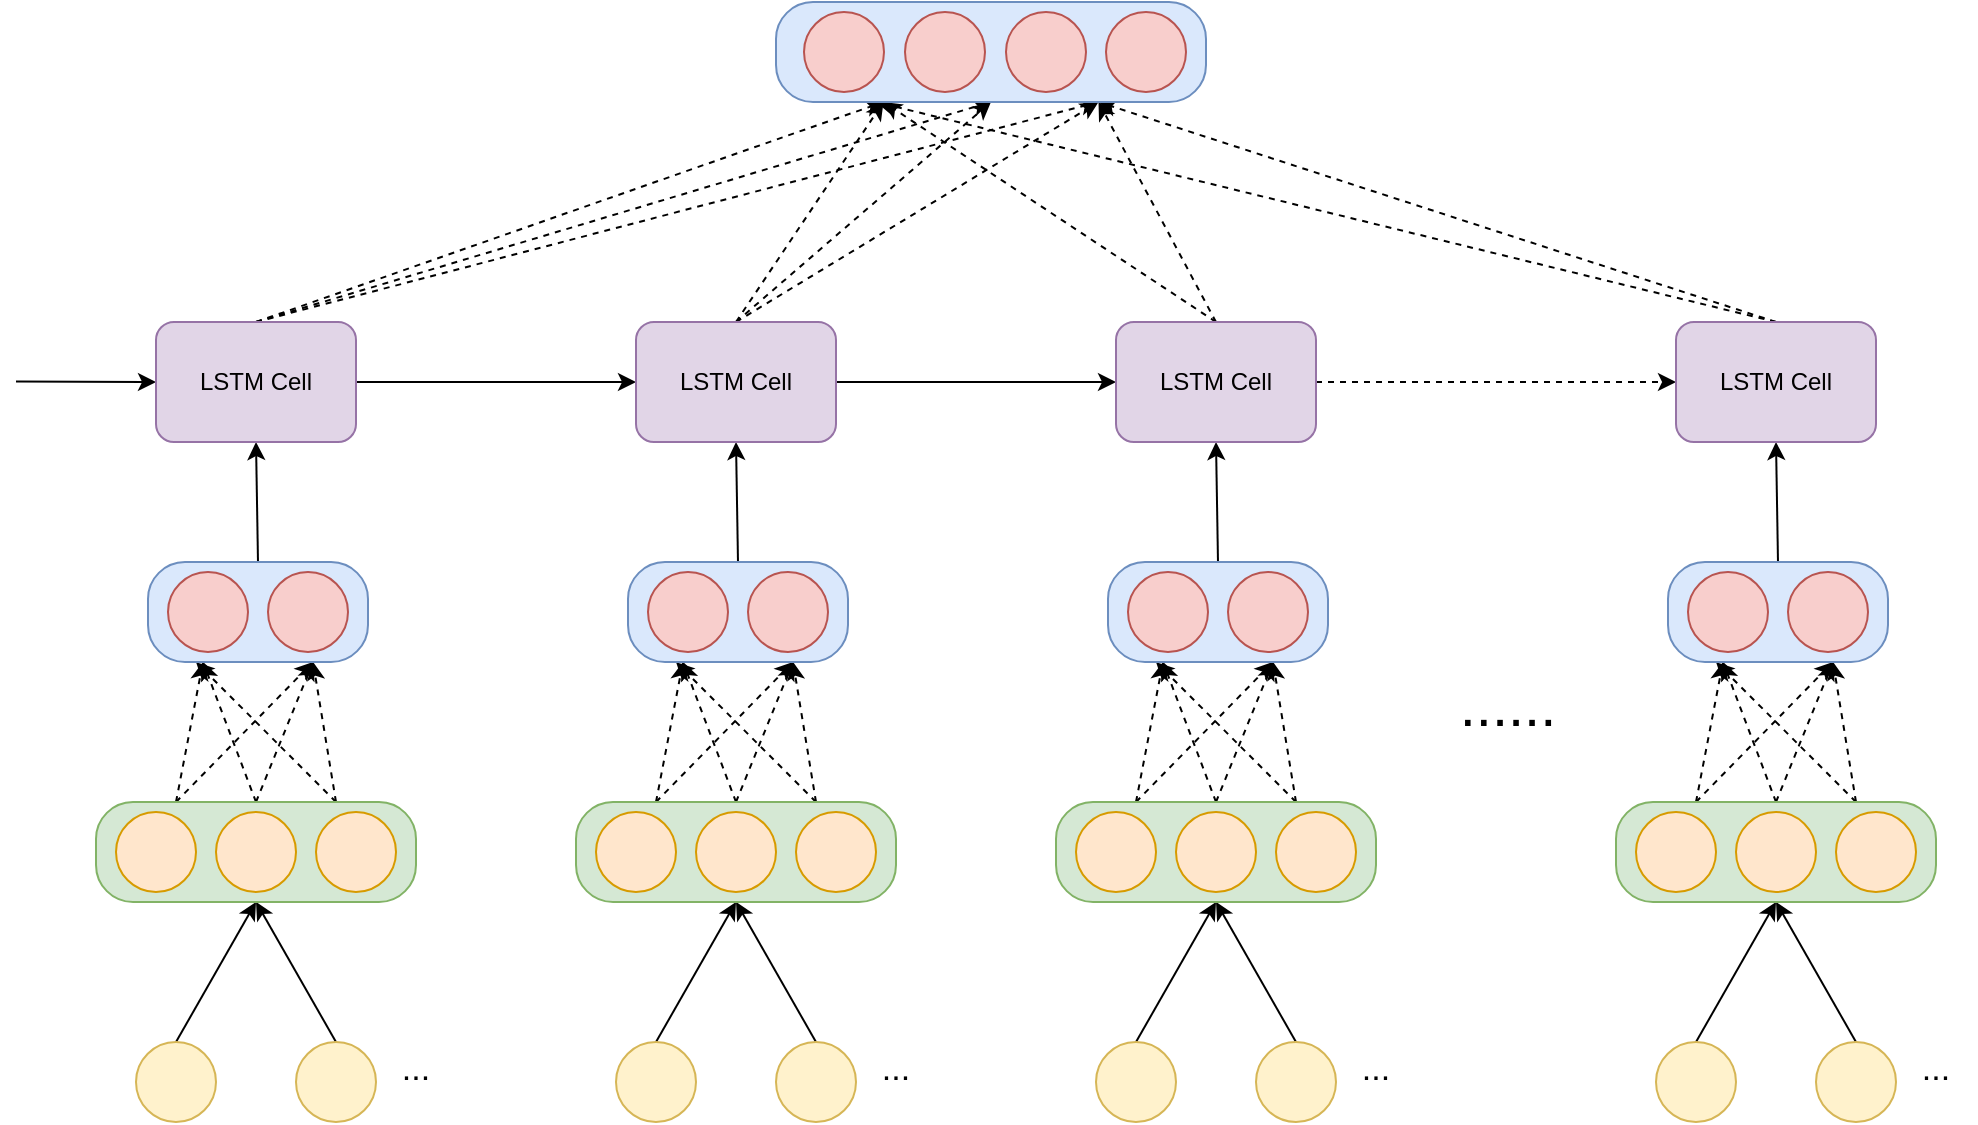 <mxfile version="10.7.5" type="github"><diagram id="pCHD45ZB-gFUd5UVy07D" name="Page-1"><mxGraphModel dx="1080" dy="1923" grid="1" gridSize="10" guides="1" tooltips="1" connect="1" arrows="1" fold="1" page="1" pageScale="1" pageWidth="827" pageHeight="1169" math="0" shadow="0"><root><mxCell id="0"/><mxCell id="1" parent="0"/><mxCell id="0g6O71IxNT1BXkiKOter-10" style="rounded=0;orthogonalLoop=1;jettySize=auto;html=1;exitX=0.5;exitY=0;exitDx=0;exitDy=0;entryX=0.5;entryY=1;entryDx=0;entryDy=0;" edge="1" parent="1" source="0g6O71IxNT1BXkiKOter-1" target="0g6O71IxNT1BXkiKOter-5"><mxGeometry relative="1" as="geometry"/></mxCell><mxCell id="0g6O71IxNT1BXkiKOter-1" value="" style="ellipse;whiteSpace=wrap;html=1;aspect=fixed;fillColor=#fff2cc;strokeColor=#d6b656;" vertex="1" parent="1"><mxGeometry x="140" y="400" width="40" height="40" as="geometry"/></mxCell><mxCell id="0g6O71IxNT1BXkiKOter-11" style="edgeStyle=none;rounded=0;orthogonalLoop=1;jettySize=auto;html=1;exitX=0.5;exitY=0;exitDx=0;exitDy=0;entryX=0.5;entryY=1;entryDx=0;entryDy=0;" edge="1" parent="1" source="0g6O71IxNT1BXkiKOter-4" target="0g6O71IxNT1BXkiKOter-5"><mxGeometry relative="1" as="geometry"/></mxCell><mxCell id="0g6O71IxNT1BXkiKOter-4" value="" style="ellipse;whiteSpace=wrap;html=1;aspect=fixed;fillColor=#fff2cc;strokeColor=#d6b656;" vertex="1" parent="1"><mxGeometry x="220" y="400" width="40" height="40" as="geometry"/></mxCell><mxCell id="0g6O71IxNT1BXkiKOter-38" style="edgeStyle=none;rounded=0;orthogonalLoop=1;jettySize=auto;html=1;exitX=0.25;exitY=0;exitDx=0;exitDy=0;entryX=0.25;entryY=1;entryDx=0;entryDy=0;dashed=1;" edge="1" parent="1" source="0g6O71IxNT1BXkiKOter-5" target="0g6O71IxNT1BXkiKOter-34"><mxGeometry relative="1" as="geometry"/></mxCell><mxCell id="0g6O71IxNT1BXkiKOter-39" style="edgeStyle=none;rounded=0;orthogonalLoop=1;jettySize=auto;html=1;exitX=0.5;exitY=0;exitDx=0;exitDy=0;entryX=0.25;entryY=1;entryDx=0;entryDy=0;dashed=1;" edge="1" parent="1" source="0g6O71IxNT1BXkiKOter-5" target="0g6O71IxNT1BXkiKOter-34"><mxGeometry relative="1" as="geometry"/></mxCell><mxCell id="0g6O71IxNT1BXkiKOter-40" style="edgeStyle=none;rounded=0;orthogonalLoop=1;jettySize=auto;html=1;exitX=0.75;exitY=0;exitDx=0;exitDy=0;dashed=1;" edge="1" parent="1" source="0g6O71IxNT1BXkiKOter-5"><mxGeometry relative="1" as="geometry"><mxPoint x="170" y="210" as="targetPoint"/></mxGeometry></mxCell><mxCell id="0g6O71IxNT1BXkiKOter-42" style="edgeStyle=none;rounded=0;orthogonalLoop=1;jettySize=auto;html=1;exitX=0.75;exitY=0;exitDx=0;exitDy=0;entryX=0.75;entryY=1;entryDx=0;entryDy=0;dashed=1;" edge="1" parent="1" source="0g6O71IxNT1BXkiKOter-5" target="0g6O71IxNT1BXkiKOter-34"><mxGeometry relative="1" as="geometry"/></mxCell><mxCell id="0g6O71IxNT1BXkiKOter-43" style="edgeStyle=none;rounded=0;orthogonalLoop=1;jettySize=auto;html=1;exitX=0.5;exitY=0;exitDx=0;exitDy=0;entryX=0.75;entryY=1;entryDx=0;entryDy=0;dashed=1;" edge="1" parent="1" source="0g6O71IxNT1BXkiKOter-5" target="0g6O71IxNT1BXkiKOter-34"><mxGeometry relative="1" as="geometry"/></mxCell><mxCell id="0g6O71IxNT1BXkiKOter-44" style="edgeStyle=none;rounded=0;orthogonalLoop=1;jettySize=auto;html=1;exitX=0.25;exitY=0;exitDx=0;exitDy=0;entryX=0.75;entryY=1;entryDx=0;entryDy=0;dashed=1;" edge="1" parent="1" source="0g6O71IxNT1BXkiKOter-5" target="0g6O71IxNT1BXkiKOter-34"><mxGeometry relative="1" as="geometry"/></mxCell><mxCell id="0g6O71IxNT1BXkiKOter-5" value="" style="rounded=1;whiteSpace=wrap;html=1;arcSize=37;fillColor=#d5e8d4;strokeColor=#82b366;" vertex="1" parent="1"><mxGeometry x="120" y="280" width="160" height="50" as="geometry"/></mxCell><mxCell id="0g6O71IxNT1BXkiKOter-6" value="" style="ellipse;whiteSpace=wrap;html=1;aspect=fixed;fillColor=#ffe6cc;strokeColor=#d79b00;" vertex="1" parent="1"><mxGeometry x="130" y="285" width="40" height="40" as="geometry"/></mxCell><mxCell id="0g6O71IxNT1BXkiKOter-7" value="" style="ellipse;whiteSpace=wrap;html=1;aspect=fixed;fillColor=#ffe6cc;strokeColor=#d79b00;" vertex="1" parent="1"><mxGeometry x="180" y="285" width="40" height="40" as="geometry"/></mxCell><mxCell id="0g6O71IxNT1BXkiKOter-8" value="" style="ellipse;whiteSpace=wrap;html=1;aspect=fixed;fillColor=#ffe6cc;strokeColor=#d79b00;" vertex="1" parent="1"><mxGeometry x="230" y="285" width="40" height="40" as="geometry"/></mxCell><mxCell id="0g6O71IxNT1BXkiKOter-30" value="&lt;font style=&quot;font-size: 17px&quot;&gt;...&lt;/font&gt;" style="text;html=1;strokeColor=none;fillColor=none;align=center;verticalAlign=middle;whiteSpace=wrap;rounded=0;" vertex="1" parent="1"><mxGeometry x="260" y="404" width="40" height="20" as="geometry"/></mxCell><mxCell id="0g6O71IxNT1BXkiKOter-46" style="edgeStyle=none;rounded=0;orthogonalLoop=1;jettySize=auto;html=1;exitX=0.5;exitY=0;exitDx=0;exitDy=0;entryX=0.5;entryY=1;entryDx=0;entryDy=0;" edge="1" parent="1" source="0g6O71IxNT1BXkiKOter-34" target="0g6O71IxNT1BXkiKOter-45"><mxGeometry relative="1" as="geometry"/></mxCell><mxCell id="0g6O71IxNT1BXkiKOter-34" value="" style="rounded=1;whiteSpace=wrap;html=1;arcSize=37;fillColor=#dae8fc;strokeColor=#6c8ebf;" vertex="1" parent="1"><mxGeometry x="146" y="160" width="110" height="50" as="geometry"/></mxCell><mxCell id="0g6O71IxNT1BXkiKOter-35" value="" style="ellipse;whiteSpace=wrap;html=1;aspect=fixed;fillColor=#f8cecc;strokeColor=#b85450;" vertex="1" parent="1"><mxGeometry x="156" y="165" width="40" height="40" as="geometry"/></mxCell><mxCell id="0g6O71IxNT1BXkiKOter-36" value="" style="ellipse;whiteSpace=wrap;html=1;aspect=fixed;fillColor=#f8cecc;strokeColor=#b85450;" vertex="1" parent="1"><mxGeometry x="206" y="165" width="40" height="40" as="geometry"/></mxCell><mxCell id="0g6O71IxNT1BXkiKOter-129" style="edgeStyle=none;rounded=0;orthogonalLoop=1;jettySize=auto;html=1;exitX=1;exitY=0.5;exitDx=0;exitDy=0;entryX=0;entryY=0.5;entryDx=0;entryDy=0;" edge="1" parent="1" source="0g6O71IxNT1BXkiKOter-45" target="0g6O71IxNT1BXkiKOter-86"><mxGeometry relative="1" as="geometry"/></mxCell><mxCell id="0g6O71IxNT1BXkiKOter-132" style="edgeStyle=none;rounded=0;orthogonalLoop=1;jettySize=auto;html=1;exitX=0;exitY=0.5;exitDx=0;exitDy=0;endArrow=none;endFill=0;startArrow=classic;startFill=1;" edge="1" parent="1" source="0g6O71IxNT1BXkiKOter-45"><mxGeometry relative="1" as="geometry"><mxPoint x="80" y="69.714" as="targetPoint"/></mxGeometry></mxCell><mxCell id="0g6O71IxNT1BXkiKOter-140" style="edgeStyle=none;rounded=0;orthogonalLoop=1;jettySize=auto;html=1;exitX=0.5;exitY=0;exitDx=0;exitDy=0;startArrow=none;startFill=0;endArrow=classic;endFill=1;dashed=1;entryX=0.25;entryY=1;entryDx=0;entryDy=0;" edge="1" parent="1" source="0g6O71IxNT1BXkiKOter-45" target="0g6O71IxNT1BXkiKOter-133"><mxGeometry relative="1" as="geometry"><mxPoint x="490.0" y="-30" as="targetPoint"/></mxGeometry></mxCell><mxCell id="0g6O71IxNT1BXkiKOter-147" style="edgeStyle=none;rounded=0;orthogonalLoop=1;jettySize=auto;html=1;exitX=0.5;exitY=0;exitDx=0;exitDy=0;entryX=0.5;entryY=1;entryDx=0;entryDy=0;dashed=1;startArrow=none;startFill=0;endArrow=classic;endFill=1;" edge="1" parent="1" source="0g6O71IxNT1BXkiKOter-45" target="0g6O71IxNT1BXkiKOter-133"><mxGeometry relative="1" as="geometry"/></mxCell><mxCell id="0g6O71IxNT1BXkiKOter-148" style="edgeStyle=none;rounded=0;orthogonalLoop=1;jettySize=auto;html=1;exitX=0.5;exitY=0;exitDx=0;exitDy=0;entryX=0.75;entryY=1;entryDx=0;entryDy=0;dashed=1;startArrow=none;startFill=0;endArrow=classic;endFill=1;" edge="1" parent="1" source="0g6O71IxNT1BXkiKOter-45" target="0g6O71IxNT1BXkiKOter-133"><mxGeometry relative="1" as="geometry"/></mxCell><mxCell id="0g6O71IxNT1BXkiKOter-45" value="LSTM Cell" style="rounded=1;whiteSpace=wrap;html=1;fillColor=#e1d5e7;strokeColor=#9673a6;" vertex="1" parent="1"><mxGeometry x="150" y="40" width="100" height="60" as="geometry"/></mxCell><mxCell id="0g6O71IxNT1BXkiKOter-67" style="rounded=0;orthogonalLoop=1;jettySize=auto;html=1;exitX=0.5;exitY=0;exitDx=0;exitDy=0;entryX=0.5;entryY=1;entryDx=0;entryDy=0;" edge="1" parent="1" source="0g6O71IxNT1BXkiKOter-68" target="0g6O71IxNT1BXkiKOter-77"><mxGeometry relative="1" as="geometry"/></mxCell><mxCell id="0g6O71IxNT1BXkiKOter-68" value="" style="ellipse;whiteSpace=wrap;html=1;aspect=fixed;fillColor=#fff2cc;strokeColor=#d6b656;" vertex="1" parent="1"><mxGeometry x="380" y="400" width="40" height="40" as="geometry"/></mxCell><mxCell id="0g6O71IxNT1BXkiKOter-69" style="edgeStyle=none;rounded=0;orthogonalLoop=1;jettySize=auto;html=1;exitX=0.5;exitY=0;exitDx=0;exitDy=0;entryX=0.5;entryY=1;entryDx=0;entryDy=0;" edge="1" parent="1" source="0g6O71IxNT1BXkiKOter-70" target="0g6O71IxNT1BXkiKOter-77"><mxGeometry relative="1" as="geometry"/></mxCell><mxCell id="0g6O71IxNT1BXkiKOter-70" value="" style="ellipse;whiteSpace=wrap;html=1;aspect=fixed;fillColor=#fff2cc;strokeColor=#d6b656;" vertex="1" parent="1"><mxGeometry x="460" y="400" width="40" height="40" as="geometry"/></mxCell><mxCell id="0g6O71IxNT1BXkiKOter-71" style="edgeStyle=none;rounded=0;orthogonalLoop=1;jettySize=auto;html=1;exitX=0.25;exitY=0;exitDx=0;exitDy=0;entryX=0.25;entryY=1;entryDx=0;entryDy=0;dashed=1;" edge="1" parent="1" source="0g6O71IxNT1BXkiKOter-77" target="0g6O71IxNT1BXkiKOter-83"><mxGeometry relative="1" as="geometry"/></mxCell><mxCell id="0g6O71IxNT1BXkiKOter-72" style="edgeStyle=none;rounded=0;orthogonalLoop=1;jettySize=auto;html=1;exitX=0.5;exitY=0;exitDx=0;exitDy=0;entryX=0.25;entryY=1;entryDx=0;entryDy=0;dashed=1;" edge="1" parent="1" source="0g6O71IxNT1BXkiKOter-77" target="0g6O71IxNT1BXkiKOter-83"><mxGeometry relative="1" as="geometry"/></mxCell><mxCell id="0g6O71IxNT1BXkiKOter-73" style="edgeStyle=none;rounded=0;orthogonalLoop=1;jettySize=auto;html=1;exitX=0.75;exitY=0;exitDx=0;exitDy=0;dashed=1;" edge="1" parent="1" source="0g6O71IxNT1BXkiKOter-77"><mxGeometry relative="1" as="geometry"><mxPoint x="410.0" y="210" as="targetPoint"/></mxGeometry></mxCell><mxCell id="0g6O71IxNT1BXkiKOter-74" style="edgeStyle=none;rounded=0;orthogonalLoop=1;jettySize=auto;html=1;exitX=0.75;exitY=0;exitDx=0;exitDy=0;entryX=0.75;entryY=1;entryDx=0;entryDy=0;dashed=1;" edge="1" parent="1" source="0g6O71IxNT1BXkiKOter-77" target="0g6O71IxNT1BXkiKOter-83"><mxGeometry relative="1" as="geometry"/></mxCell><mxCell id="0g6O71IxNT1BXkiKOter-75" style="edgeStyle=none;rounded=0;orthogonalLoop=1;jettySize=auto;html=1;exitX=0.5;exitY=0;exitDx=0;exitDy=0;entryX=0.75;entryY=1;entryDx=0;entryDy=0;dashed=1;" edge="1" parent="1" source="0g6O71IxNT1BXkiKOter-77" target="0g6O71IxNT1BXkiKOter-83"><mxGeometry relative="1" as="geometry"/></mxCell><mxCell id="0g6O71IxNT1BXkiKOter-76" style="edgeStyle=none;rounded=0;orthogonalLoop=1;jettySize=auto;html=1;exitX=0.25;exitY=0;exitDx=0;exitDy=0;entryX=0.75;entryY=1;entryDx=0;entryDy=0;dashed=1;" edge="1" parent="1" source="0g6O71IxNT1BXkiKOter-77" target="0g6O71IxNT1BXkiKOter-83"><mxGeometry relative="1" as="geometry"/></mxCell><mxCell id="0g6O71IxNT1BXkiKOter-77" value="" style="rounded=1;whiteSpace=wrap;html=1;arcSize=37;fillColor=#d5e8d4;strokeColor=#82b366;" vertex="1" parent="1"><mxGeometry x="360" y="280" width="160" height="50" as="geometry"/></mxCell><mxCell id="0g6O71IxNT1BXkiKOter-78" value="" style="ellipse;whiteSpace=wrap;html=1;aspect=fixed;fillColor=#ffe6cc;strokeColor=#d79b00;" vertex="1" parent="1"><mxGeometry x="370" y="285" width="40" height="40" as="geometry"/></mxCell><mxCell id="0g6O71IxNT1BXkiKOter-79" value="" style="ellipse;whiteSpace=wrap;html=1;aspect=fixed;fillColor=#ffe6cc;strokeColor=#d79b00;" vertex="1" parent="1"><mxGeometry x="420" y="285" width="40" height="40" as="geometry"/></mxCell><mxCell id="0g6O71IxNT1BXkiKOter-80" value="" style="ellipse;whiteSpace=wrap;html=1;aspect=fixed;fillColor=#ffe6cc;strokeColor=#d79b00;" vertex="1" parent="1"><mxGeometry x="470" y="285" width="40" height="40" as="geometry"/></mxCell><mxCell id="0g6O71IxNT1BXkiKOter-81" value="&lt;font style=&quot;font-size: 17px&quot;&gt;...&lt;/font&gt;" style="text;html=1;strokeColor=none;fillColor=none;align=center;verticalAlign=middle;whiteSpace=wrap;rounded=0;" vertex="1" parent="1"><mxGeometry x="500" y="404" width="40" height="20" as="geometry"/></mxCell><mxCell id="0g6O71IxNT1BXkiKOter-82" style="edgeStyle=none;rounded=0;orthogonalLoop=1;jettySize=auto;html=1;exitX=0.5;exitY=0;exitDx=0;exitDy=0;entryX=0.5;entryY=1;entryDx=0;entryDy=0;" edge="1" parent="1" source="0g6O71IxNT1BXkiKOter-83" target="0g6O71IxNT1BXkiKOter-86"><mxGeometry relative="1" as="geometry"/></mxCell><mxCell id="0g6O71IxNT1BXkiKOter-83" value="" style="rounded=1;whiteSpace=wrap;html=1;arcSize=37;fillColor=#dae8fc;strokeColor=#6c8ebf;" vertex="1" parent="1"><mxGeometry x="386" y="160" width="110" height="50" as="geometry"/></mxCell><mxCell id="0g6O71IxNT1BXkiKOter-84" value="" style="ellipse;whiteSpace=wrap;html=1;aspect=fixed;fillColor=#f8cecc;strokeColor=#b85450;" vertex="1" parent="1"><mxGeometry x="396" y="165" width="40" height="40" as="geometry"/></mxCell><mxCell id="0g6O71IxNT1BXkiKOter-85" value="" style="ellipse;whiteSpace=wrap;html=1;aspect=fixed;fillColor=#f8cecc;strokeColor=#b85450;" vertex="1" parent="1"><mxGeometry x="446" y="165" width="40" height="40" as="geometry"/></mxCell><mxCell id="0g6O71IxNT1BXkiKOter-130" style="edgeStyle=none;rounded=0;orthogonalLoop=1;jettySize=auto;html=1;exitX=1;exitY=0.5;exitDx=0;exitDy=0;entryX=0;entryY=0.5;entryDx=0;entryDy=0;" edge="1" parent="1" source="0g6O71IxNT1BXkiKOter-86" target="0g6O71IxNT1BXkiKOter-106"><mxGeometry relative="1" as="geometry"/></mxCell><mxCell id="0g6O71IxNT1BXkiKOter-144" style="edgeStyle=none;rounded=0;orthogonalLoop=1;jettySize=auto;html=1;exitX=0.5;exitY=0;exitDx=0;exitDy=0;entryX=0.25;entryY=1;entryDx=0;entryDy=0;dashed=1;startArrow=none;startFill=0;endArrow=classic;endFill=1;" edge="1" parent="1" source="0g6O71IxNT1BXkiKOter-86" target="0g6O71IxNT1BXkiKOter-133"><mxGeometry relative="1" as="geometry"/></mxCell><mxCell id="0g6O71IxNT1BXkiKOter-149" style="edgeStyle=none;rounded=0;orthogonalLoop=1;jettySize=auto;html=1;exitX=0.5;exitY=0;exitDx=0;exitDy=0;entryX=0.5;entryY=1;entryDx=0;entryDy=0;dashed=1;startArrow=none;startFill=0;endArrow=classic;endFill=1;" edge="1" parent="1" source="0g6O71IxNT1BXkiKOter-86" target="0g6O71IxNT1BXkiKOter-133"><mxGeometry relative="1" as="geometry"/></mxCell><mxCell id="0g6O71IxNT1BXkiKOter-150" style="edgeStyle=none;rounded=0;orthogonalLoop=1;jettySize=auto;html=1;exitX=0.5;exitY=0;exitDx=0;exitDy=0;entryX=0.75;entryY=1;entryDx=0;entryDy=0;dashed=1;startArrow=none;startFill=0;endArrow=classic;endFill=1;" edge="1" parent="1" source="0g6O71IxNT1BXkiKOter-86" target="0g6O71IxNT1BXkiKOter-133"><mxGeometry relative="1" as="geometry"/></mxCell><mxCell id="0g6O71IxNT1BXkiKOter-86" value="LSTM Cell" style="rounded=1;whiteSpace=wrap;html=1;fillColor=#e1d5e7;strokeColor=#9673a6;" vertex="1" parent="1"><mxGeometry x="390" y="40" width="100" height="60" as="geometry"/></mxCell><mxCell id="0g6O71IxNT1BXkiKOter-87" style="rounded=0;orthogonalLoop=1;jettySize=auto;html=1;exitX=0.5;exitY=0;exitDx=0;exitDy=0;entryX=0.5;entryY=1;entryDx=0;entryDy=0;" edge="1" parent="1" source="0g6O71IxNT1BXkiKOter-88" target="0g6O71IxNT1BXkiKOter-97"><mxGeometry relative="1" as="geometry"/></mxCell><mxCell id="0g6O71IxNT1BXkiKOter-88" value="" style="ellipse;whiteSpace=wrap;html=1;aspect=fixed;fillColor=#fff2cc;strokeColor=#d6b656;" vertex="1" parent="1"><mxGeometry x="620" y="400" width="40" height="40" as="geometry"/></mxCell><mxCell id="0g6O71IxNT1BXkiKOter-89" style="edgeStyle=none;rounded=0;orthogonalLoop=1;jettySize=auto;html=1;exitX=0.5;exitY=0;exitDx=0;exitDy=0;entryX=0.5;entryY=1;entryDx=0;entryDy=0;" edge="1" parent="1" source="0g6O71IxNT1BXkiKOter-90" target="0g6O71IxNT1BXkiKOter-97"><mxGeometry relative="1" as="geometry"/></mxCell><mxCell id="0g6O71IxNT1BXkiKOter-90" value="" style="ellipse;whiteSpace=wrap;html=1;aspect=fixed;fillColor=#fff2cc;strokeColor=#d6b656;" vertex="1" parent="1"><mxGeometry x="700" y="400" width="40" height="40" as="geometry"/></mxCell><mxCell id="0g6O71IxNT1BXkiKOter-91" style="edgeStyle=none;rounded=0;orthogonalLoop=1;jettySize=auto;html=1;exitX=0.25;exitY=0;exitDx=0;exitDy=0;entryX=0.25;entryY=1;entryDx=0;entryDy=0;dashed=1;" edge="1" parent="1" source="0g6O71IxNT1BXkiKOter-97" target="0g6O71IxNT1BXkiKOter-103"><mxGeometry relative="1" as="geometry"/></mxCell><mxCell id="0g6O71IxNT1BXkiKOter-92" style="edgeStyle=none;rounded=0;orthogonalLoop=1;jettySize=auto;html=1;exitX=0.5;exitY=0;exitDx=0;exitDy=0;entryX=0.25;entryY=1;entryDx=0;entryDy=0;dashed=1;" edge="1" parent="1" source="0g6O71IxNT1BXkiKOter-97" target="0g6O71IxNT1BXkiKOter-103"><mxGeometry relative="1" as="geometry"/></mxCell><mxCell id="0g6O71IxNT1BXkiKOter-93" style="edgeStyle=none;rounded=0;orthogonalLoop=1;jettySize=auto;html=1;exitX=0.75;exitY=0;exitDx=0;exitDy=0;dashed=1;" edge="1" parent="1" source="0g6O71IxNT1BXkiKOter-97"><mxGeometry relative="1" as="geometry"><mxPoint x="650.0" y="210" as="targetPoint"/></mxGeometry></mxCell><mxCell id="0g6O71IxNT1BXkiKOter-94" style="edgeStyle=none;rounded=0;orthogonalLoop=1;jettySize=auto;html=1;exitX=0.75;exitY=0;exitDx=0;exitDy=0;entryX=0.75;entryY=1;entryDx=0;entryDy=0;dashed=1;" edge="1" parent="1" source="0g6O71IxNT1BXkiKOter-97" target="0g6O71IxNT1BXkiKOter-103"><mxGeometry relative="1" as="geometry"/></mxCell><mxCell id="0g6O71IxNT1BXkiKOter-95" style="edgeStyle=none;rounded=0;orthogonalLoop=1;jettySize=auto;html=1;exitX=0.5;exitY=0;exitDx=0;exitDy=0;entryX=0.75;entryY=1;entryDx=0;entryDy=0;dashed=1;" edge="1" parent="1" source="0g6O71IxNT1BXkiKOter-97" target="0g6O71IxNT1BXkiKOter-103"><mxGeometry relative="1" as="geometry"/></mxCell><mxCell id="0g6O71IxNT1BXkiKOter-96" style="edgeStyle=none;rounded=0;orthogonalLoop=1;jettySize=auto;html=1;exitX=0.25;exitY=0;exitDx=0;exitDy=0;entryX=0.75;entryY=1;entryDx=0;entryDy=0;dashed=1;" edge="1" parent="1" source="0g6O71IxNT1BXkiKOter-97" target="0g6O71IxNT1BXkiKOter-103"><mxGeometry relative="1" as="geometry"/></mxCell><mxCell id="0g6O71IxNT1BXkiKOter-97" value="" style="rounded=1;whiteSpace=wrap;html=1;arcSize=37;fillColor=#d5e8d4;strokeColor=#82b366;" vertex="1" parent="1"><mxGeometry x="600" y="280" width="160" height="50" as="geometry"/></mxCell><mxCell id="0g6O71IxNT1BXkiKOter-98" value="" style="ellipse;whiteSpace=wrap;html=1;aspect=fixed;fillColor=#ffe6cc;strokeColor=#d79b00;" vertex="1" parent="1"><mxGeometry x="610" y="285" width="40" height="40" as="geometry"/></mxCell><mxCell id="0g6O71IxNT1BXkiKOter-99" value="" style="ellipse;whiteSpace=wrap;html=1;aspect=fixed;fillColor=#ffe6cc;strokeColor=#d79b00;" vertex="1" parent="1"><mxGeometry x="660" y="285" width="40" height="40" as="geometry"/></mxCell><mxCell id="0g6O71IxNT1BXkiKOter-100" value="" style="ellipse;whiteSpace=wrap;html=1;aspect=fixed;fillColor=#ffe6cc;strokeColor=#d79b00;" vertex="1" parent="1"><mxGeometry x="710" y="285" width="40" height="40" as="geometry"/></mxCell><mxCell id="0g6O71IxNT1BXkiKOter-101" value="&lt;font style=&quot;font-size: 17px&quot;&gt;...&lt;/font&gt;" style="text;html=1;strokeColor=none;fillColor=none;align=center;verticalAlign=middle;whiteSpace=wrap;rounded=0;" vertex="1" parent="1"><mxGeometry x="740" y="404" width="40" height="20" as="geometry"/></mxCell><mxCell id="0g6O71IxNT1BXkiKOter-102" style="edgeStyle=none;rounded=0;orthogonalLoop=1;jettySize=auto;html=1;exitX=0.5;exitY=0;exitDx=0;exitDy=0;entryX=0.5;entryY=1;entryDx=0;entryDy=0;" edge="1" parent="1" source="0g6O71IxNT1BXkiKOter-103" target="0g6O71IxNT1BXkiKOter-106"><mxGeometry relative="1" as="geometry"/></mxCell><mxCell id="0g6O71IxNT1BXkiKOter-103" value="" style="rounded=1;whiteSpace=wrap;html=1;arcSize=37;fillColor=#dae8fc;strokeColor=#6c8ebf;" vertex="1" parent="1"><mxGeometry x="626" y="160" width="110" height="50" as="geometry"/></mxCell><mxCell id="0g6O71IxNT1BXkiKOter-104" value="" style="ellipse;whiteSpace=wrap;html=1;aspect=fixed;fillColor=#f8cecc;strokeColor=#b85450;" vertex="1" parent="1"><mxGeometry x="636" y="165" width="40" height="40" as="geometry"/></mxCell><mxCell id="0g6O71IxNT1BXkiKOter-105" value="" style="ellipse;whiteSpace=wrap;html=1;aspect=fixed;fillColor=#f8cecc;strokeColor=#b85450;" vertex="1" parent="1"><mxGeometry x="686" y="165" width="40" height="40" as="geometry"/></mxCell><mxCell id="0g6O71IxNT1BXkiKOter-131" style="edgeStyle=none;rounded=0;orthogonalLoop=1;jettySize=auto;html=1;exitX=1;exitY=0.5;exitDx=0;exitDy=0;entryX=0;entryY=0.5;entryDx=0;entryDy=0;dashed=1;" edge="1" parent="1" source="0g6O71IxNT1BXkiKOter-106" target="0g6O71IxNT1BXkiKOter-126"><mxGeometry relative="1" as="geometry"/></mxCell><mxCell id="0g6O71IxNT1BXkiKOter-145" style="edgeStyle=none;rounded=0;orthogonalLoop=1;jettySize=auto;html=1;exitX=0.5;exitY=0;exitDx=0;exitDy=0;entryX=0.25;entryY=1;entryDx=0;entryDy=0;dashed=1;startArrow=none;startFill=0;endArrow=classic;endFill=1;" edge="1" parent="1" source="0g6O71IxNT1BXkiKOter-106" target="0g6O71IxNT1BXkiKOter-133"><mxGeometry relative="1" as="geometry"/></mxCell><mxCell id="0g6O71IxNT1BXkiKOter-151" style="edgeStyle=none;rounded=0;orthogonalLoop=1;jettySize=auto;html=1;exitX=0.5;exitY=0;exitDx=0;exitDy=0;entryX=0.75;entryY=1;entryDx=0;entryDy=0;dashed=1;startArrow=none;startFill=0;endArrow=classic;endFill=1;" edge="1" parent="1" source="0g6O71IxNT1BXkiKOter-106" target="0g6O71IxNT1BXkiKOter-133"><mxGeometry relative="1" as="geometry"/></mxCell><mxCell id="0g6O71IxNT1BXkiKOter-106" value="LSTM Cell" style="rounded=1;whiteSpace=wrap;html=1;fillColor=#e1d5e7;strokeColor=#9673a6;" vertex="1" parent="1"><mxGeometry x="630" y="40" width="100" height="60" as="geometry"/></mxCell><mxCell id="0g6O71IxNT1BXkiKOter-107" style="rounded=0;orthogonalLoop=1;jettySize=auto;html=1;exitX=0.5;exitY=0;exitDx=0;exitDy=0;entryX=0.5;entryY=1;entryDx=0;entryDy=0;" edge="1" parent="1" source="0g6O71IxNT1BXkiKOter-108" target="0g6O71IxNT1BXkiKOter-117"><mxGeometry relative="1" as="geometry"/></mxCell><mxCell id="0g6O71IxNT1BXkiKOter-108" value="" style="ellipse;whiteSpace=wrap;html=1;aspect=fixed;fillColor=#fff2cc;strokeColor=#d6b656;" vertex="1" parent="1"><mxGeometry x="900" y="400" width="40" height="40" as="geometry"/></mxCell><mxCell id="0g6O71IxNT1BXkiKOter-109" style="edgeStyle=none;rounded=0;orthogonalLoop=1;jettySize=auto;html=1;exitX=0.5;exitY=0;exitDx=0;exitDy=0;entryX=0.5;entryY=1;entryDx=0;entryDy=0;" edge="1" parent="1" source="0g6O71IxNT1BXkiKOter-110" target="0g6O71IxNT1BXkiKOter-117"><mxGeometry relative="1" as="geometry"/></mxCell><mxCell id="0g6O71IxNT1BXkiKOter-110" value="" style="ellipse;whiteSpace=wrap;html=1;aspect=fixed;fillColor=#fff2cc;strokeColor=#d6b656;" vertex="1" parent="1"><mxGeometry x="980" y="400" width="40" height="40" as="geometry"/></mxCell><mxCell id="0g6O71IxNT1BXkiKOter-111" style="edgeStyle=none;rounded=0;orthogonalLoop=1;jettySize=auto;html=1;exitX=0.25;exitY=0;exitDx=0;exitDy=0;entryX=0.25;entryY=1;entryDx=0;entryDy=0;dashed=1;" edge="1" parent="1" source="0g6O71IxNT1BXkiKOter-117" target="0g6O71IxNT1BXkiKOter-123"><mxGeometry relative="1" as="geometry"/></mxCell><mxCell id="0g6O71IxNT1BXkiKOter-112" style="edgeStyle=none;rounded=0;orthogonalLoop=1;jettySize=auto;html=1;exitX=0.5;exitY=0;exitDx=0;exitDy=0;entryX=0.25;entryY=1;entryDx=0;entryDy=0;dashed=1;" edge="1" parent="1" source="0g6O71IxNT1BXkiKOter-117" target="0g6O71IxNT1BXkiKOter-123"><mxGeometry relative="1" as="geometry"/></mxCell><mxCell id="0g6O71IxNT1BXkiKOter-113" style="edgeStyle=none;rounded=0;orthogonalLoop=1;jettySize=auto;html=1;exitX=0.75;exitY=0;exitDx=0;exitDy=0;dashed=1;" edge="1" parent="1" source="0g6O71IxNT1BXkiKOter-117"><mxGeometry relative="1" as="geometry"><mxPoint x="930.0" y="210" as="targetPoint"/></mxGeometry></mxCell><mxCell id="0g6O71IxNT1BXkiKOter-114" style="edgeStyle=none;rounded=0;orthogonalLoop=1;jettySize=auto;html=1;exitX=0.75;exitY=0;exitDx=0;exitDy=0;entryX=0.75;entryY=1;entryDx=0;entryDy=0;dashed=1;" edge="1" parent="1" source="0g6O71IxNT1BXkiKOter-117" target="0g6O71IxNT1BXkiKOter-123"><mxGeometry relative="1" as="geometry"/></mxCell><mxCell id="0g6O71IxNT1BXkiKOter-115" style="edgeStyle=none;rounded=0;orthogonalLoop=1;jettySize=auto;html=1;exitX=0.5;exitY=0;exitDx=0;exitDy=0;entryX=0.75;entryY=1;entryDx=0;entryDy=0;dashed=1;" edge="1" parent="1" source="0g6O71IxNT1BXkiKOter-117" target="0g6O71IxNT1BXkiKOter-123"><mxGeometry relative="1" as="geometry"/></mxCell><mxCell id="0g6O71IxNT1BXkiKOter-116" style="edgeStyle=none;rounded=0;orthogonalLoop=1;jettySize=auto;html=1;exitX=0.25;exitY=0;exitDx=0;exitDy=0;entryX=0.75;entryY=1;entryDx=0;entryDy=0;dashed=1;" edge="1" parent="1" source="0g6O71IxNT1BXkiKOter-117" target="0g6O71IxNT1BXkiKOter-123"><mxGeometry relative="1" as="geometry"/></mxCell><mxCell id="0g6O71IxNT1BXkiKOter-117" value="" style="rounded=1;whiteSpace=wrap;html=1;arcSize=37;fillColor=#d5e8d4;strokeColor=#82b366;" vertex="1" parent="1"><mxGeometry x="880" y="280" width="160" height="50" as="geometry"/></mxCell><mxCell id="0g6O71IxNT1BXkiKOter-118" value="" style="ellipse;whiteSpace=wrap;html=1;aspect=fixed;fillColor=#ffe6cc;strokeColor=#d79b00;" vertex="1" parent="1"><mxGeometry x="890" y="285" width="40" height="40" as="geometry"/></mxCell><mxCell id="0g6O71IxNT1BXkiKOter-119" value="" style="ellipse;whiteSpace=wrap;html=1;aspect=fixed;fillColor=#ffe6cc;strokeColor=#d79b00;" vertex="1" parent="1"><mxGeometry x="940" y="285" width="40" height="40" as="geometry"/></mxCell><mxCell id="0g6O71IxNT1BXkiKOter-120" value="" style="ellipse;whiteSpace=wrap;html=1;aspect=fixed;fillColor=#ffe6cc;strokeColor=#d79b00;" vertex="1" parent="1"><mxGeometry x="990" y="285" width="40" height="40" as="geometry"/></mxCell><mxCell id="0g6O71IxNT1BXkiKOter-121" value="&lt;font style=&quot;font-size: 17px&quot;&gt;...&lt;/font&gt;" style="text;html=1;strokeColor=none;fillColor=none;align=center;verticalAlign=middle;whiteSpace=wrap;rounded=0;" vertex="1" parent="1"><mxGeometry x="1020" y="404" width="40" height="20" as="geometry"/></mxCell><mxCell id="0g6O71IxNT1BXkiKOter-122" style="edgeStyle=none;rounded=0;orthogonalLoop=1;jettySize=auto;html=1;exitX=0.5;exitY=0;exitDx=0;exitDy=0;entryX=0.5;entryY=1;entryDx=0;entryDy=0;" edge="1" parent="1" source="0g6O71IxNT1BXkiKOter-123" target="0g6O71IxNT1BXkiKOter-126"><mxGeometry relative="1" as="geometry"/></mxCell><mxCell id="0g6O71IxNT1BXkiKOter-123" value="" style="rounded=1;whiteSpace=wrap;html=1;arcSize=37;fillColor=#dae8fc;strokeColor=#6c8ebf;" vertex="1" parent="1"><mxGeometry x="906" y="160" width="110" height="50" as="geometry"/></mxCell><mxCell id="0g6O71IxNT1BXkiKOter-124" value="" style="ellipse;whiteSpace=wrap;html=1;aspect=fixed;fillColor=#f8cecc;strokeColor=#b85450;" vertex="1" parent="1"><mxGeometry x="916" y="165" width="40" height="40" as="geometry"/></mxCell><mxCell id="0g6O71IxNT1BXkiKOter-125" value="" style="ellipse;whiteSpace=wrap;html=1;aspect=fixed;fillColor=#f8cecc;strokeColor=#b85450;" vertex="1" parent="1"><mxGeometry x="966" y="165" width="40" height="40" as="geometry"/></mxCell><mxCell id="0g6O71IxNT1BXkiKOter-146" style="edgeStyle=none;rounded=0;orthogonalLoop=1;jettySize=auto;html=1;exitX=0.5;exitY=0;exitDx=0;exitDy=0;dashed=1;startArrow=none;startFill=0;endArrow=classic;endFill=1;" edge="1" parent="1" source="0g6O71IxNT1BXkiKOter-126"><mxGeometry relative="1" as="geometry"><mxPoint x="510" y="-70" as="targetPoint"/></mxGeometry></mxCell><mxCell id="0g6O71IxNT1BXkiKOter-152" style="edgeStyle=none;rounded=0;orthogonalLoop=1;jettySize=auto;html=1;exitX=0.5;exitY=0;exitDx=0;exitDy=0;entryX=0.75;entryY=1;entryDx=0;entryDy=0;dashed=1;startArrow=none;startFill=0;endArrow=classic;endFill=1;" edge="1" parent="1" source="0g6O71IxNT1BXkiKOter-126" target="0g6O71IxNT1BXkiKOter-133"><mxGeometry relative="1" as="geometry"/></mxCell><mxCell id="0g6O71IxNT1BXkiKOter-126" value="LSTM Cell" style="rounded=1;whiteSpace=wrap;html=1;fillColor=#e1d5e7;strokeColor=#9673a6;" vertex="1" parent="1"><mxGeometry x="910" y="40" width="100" height="60" as="geometry"/></mxCell><mxCell id="0g6O71IxNT1BXkiKOter-127" value="&lt;font style=&quot;font-size: 29px&quot;&gt;......&lt;/font&gt;" style="text;html=1;strokeColor=none;fillColor=none;align=center;verticalAlign=middle;whiteSpace=wrap;rounded=0;" vertex="1" parent="1"><mxGeometry x="806" y="222" width="40" height="20" as="geometry"/></mxCell><mxCell id="0g6O71IxNT1BXkiKOter-133" value="" style="rounded=1;whiteSpace=wrap;html=1;arcSize=37;fillColor=#dae8fc;strokeColor=#6c8ebf;" vertex="1" parent="1"><mxGeometry x="460" y="-120" width="215" height="50" as="geometry"/></mxCell><mxCell id="0g6O71IxNT1BXkiKOter-134" value="" style="ellipse;whiteSpace=wrap;html=1;aspect=fixed;fillColor=#f8cecc;strokeColor=#b85450;" vertex="1" parent="1"><mxGeometry x="575" y="-115" width="40" height="40" as="geometry"/></mxCell><mxCell id="0g6O71IxNT1BXkiKOter-135" value="" style="ellipse;whiteSpace=wrap;html=1;aspect=fixed;fillColor=#f8cecc;strokeColor=#b85450;" vertex="1" parent="1"><mxGeometry x="625" y="-115" width="40" height="40" as="geometry"/></mxCell><mxCell id="0g6O71IxNT1BXkiKOter-138" value="" style="ellipse;whiteSpace=wrap;html=1;aspect=fixed;fillColor=#f8cecc;strokeColor=#b85450;" vertex="1" parent="1"><mxGeometry x="524.5" y="-115" width="40" height="40" as="geometry"/></mxCell><mxCell id="0g6O71IxNT1BXkiKOter-139" value="" style="ellipse;whiteSpace=wrap;html=1;aspect=fixed;fillColor=#f8cecc;strokeColor=#b85450;" vertex="1" parent="1"><mxGeometry x="474" y="-115" width="40" height="40" as="geometry"/></mxCell></root></mxGraphModel></diagram></mxfile>